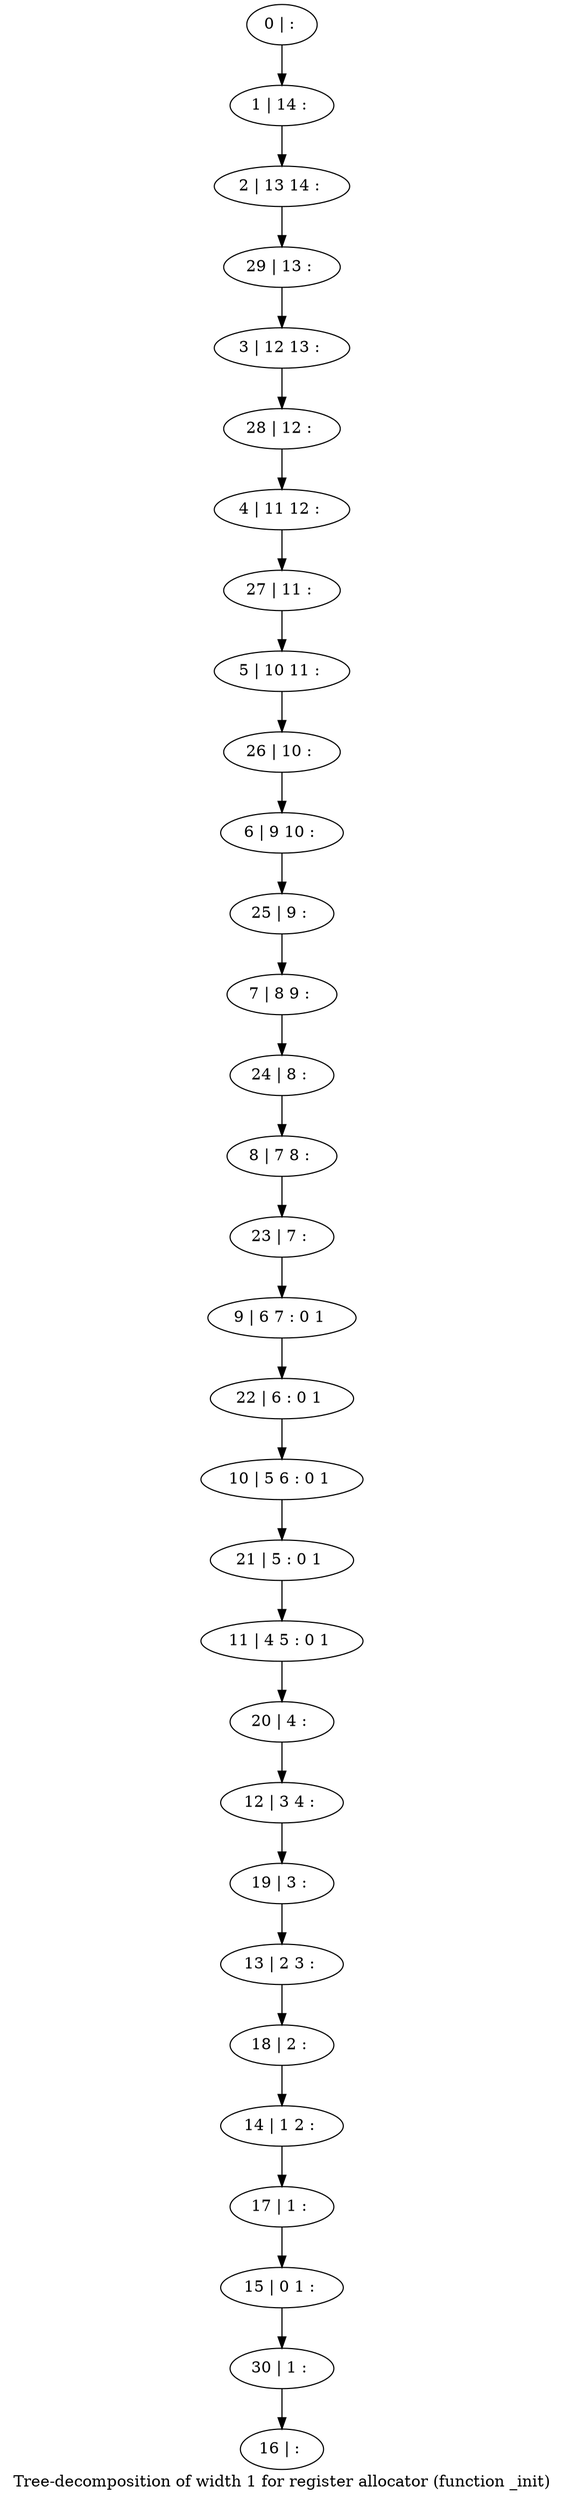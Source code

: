 digraph G {
graph [label="Tree-decomposition of width 1 for register allocator (function _init)"]
0[label="0 | : "];
1[label="1 | 14 : "];
2[label="2 | 13 14 : "];
3[label="3 | 12 13 : "];
4[label="4 | 11 12 : "];
5[label="5 | 10 11 : "];
6[label="6 | 9 10 : "];
7[label="7 | 8 9 : "];
8[label="8 | 7 8 : "];
9[label="9 | 6 7 : 0 1 "];
10[label="10 | 5 6 : 0 1 "];
11[label="11 | 4 5 : 0 1 "];
12[label="12 | 3 4 : "];
13[label="13 | 2 3 : "];
14[label="14 | 1 2 : "];
15[label="15 | 0 1 : "];
16[label="16 | : "];
17[label="17 | 1 : "];
18[label="18 | 2 : "];
19[label="19 | 3 : "];
20[label="20 | 4 : "];
21[label="21 | 5 : 0 1 "];
22[label="22 | 6 : 0 1 "];
23[label="23 | 7 : "];
24[label="24 | 8 : "];
25[label="25 | 9 : "];
26[label="26 | 10 : "];
27[label="27 | 11 : "];
28[label="28 | 12 : "];
29[label="29 | 13 : "];
30[label="30 | 1 : "];
0->1 ;
1->2 ;
17->15 ;
14->17 ;
18->14 ;
13->18 ;
19->13 ;
12->19 ;
20->12 ;
11->20 ;
21->11 ;
10->21 ;
22->10 ;
9->22 ;
23->9 ;
8->23 ;
24->8 ;
7->24 ;
25->7 ;
6->25 ;
26->6 ;
5->26 ;
27->5 ;
4->27 ;
28->4 ;
3->28 ;
29->3 ;
2->29 ;
30->16 ;
15->30 ;
}
